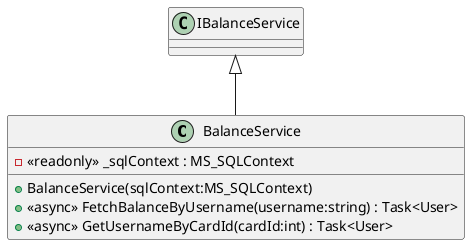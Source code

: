 @startuml
class BalanceService {
    - <<readonly>> _sqlContext : MS_SQLContext
    + BalanceService(sqlContext:MS_SQLContext)
    + <<async>> FetchBalanceByUsername(username:string) : Task<User>
    + <<async>> GetUsernameByCardId(cardId:int) : Task<User>
}
IBalanceService <|-- BalanceService
@enduml

